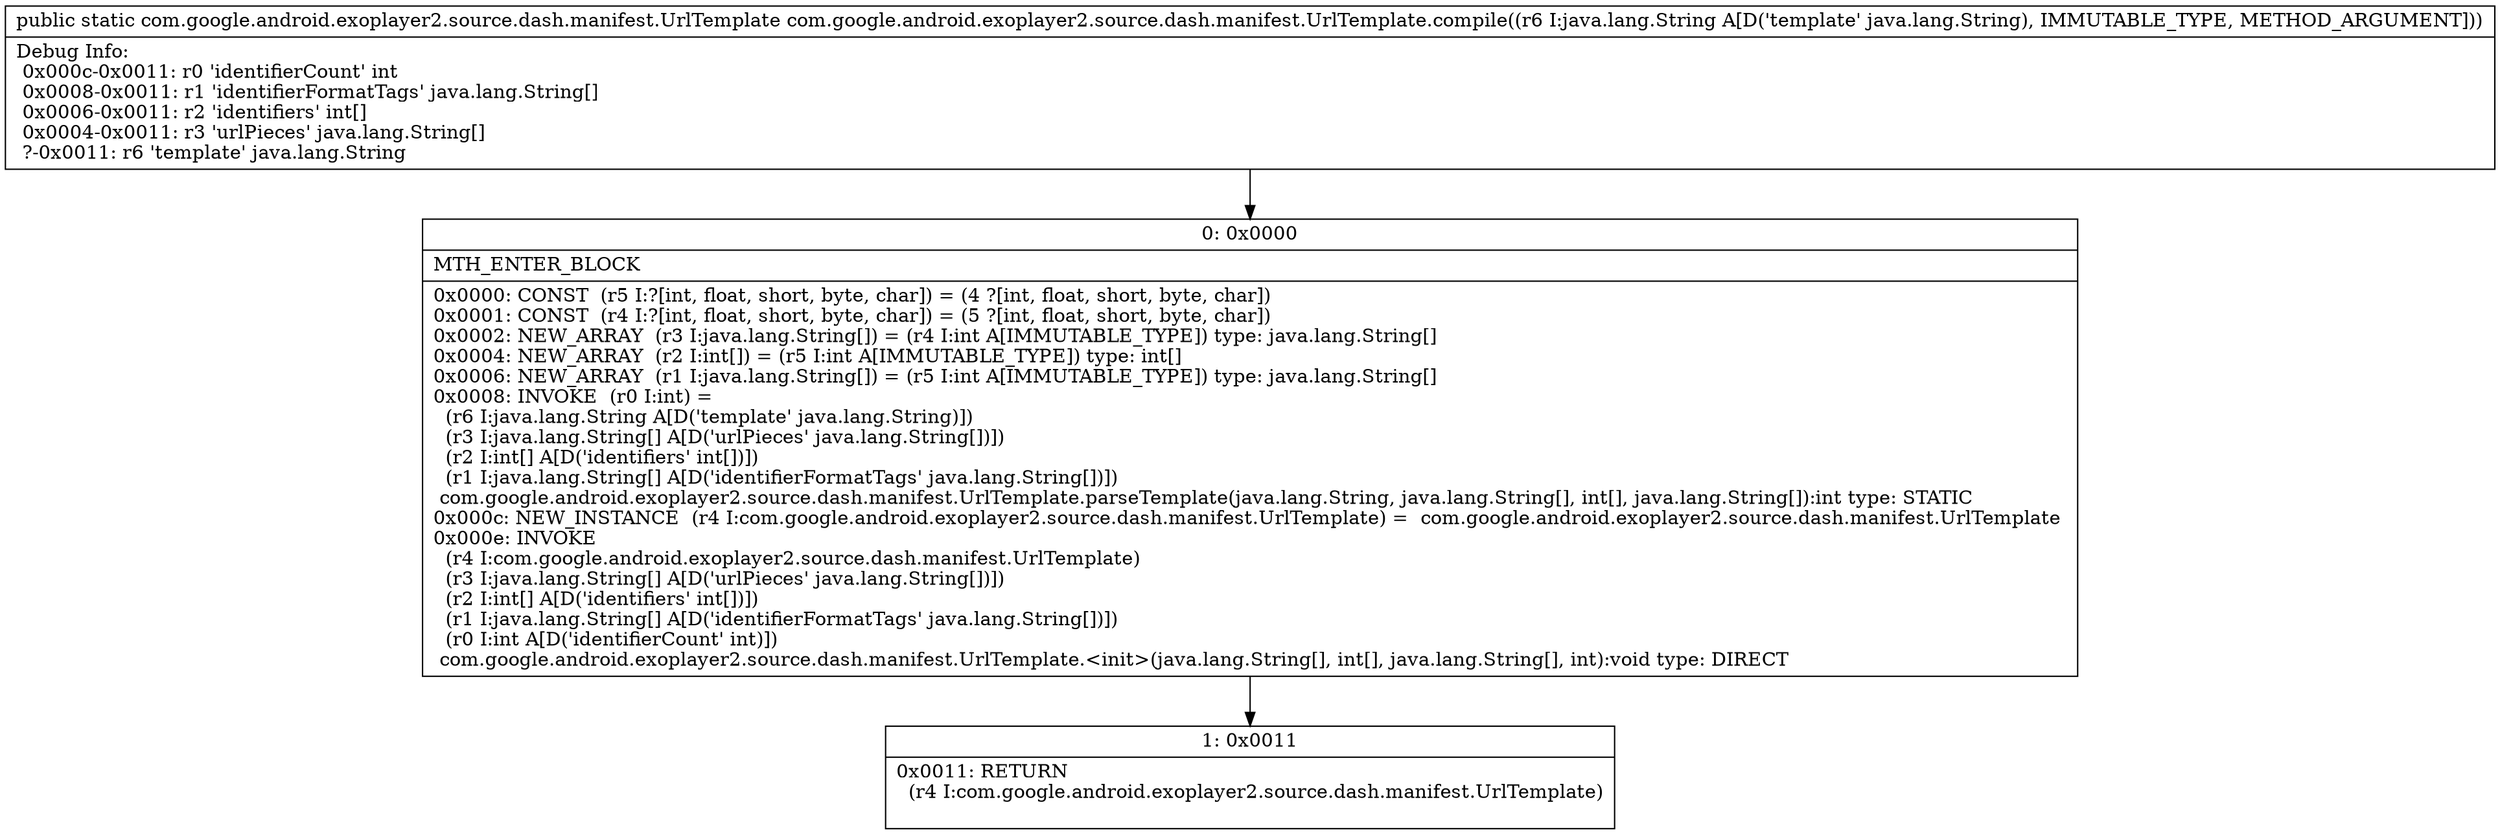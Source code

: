 digraph "CFG forcom.google.android.exoplayer2.source.dash.manifest.UrlTemplate.compile(Ljava\/lang\/String;)Lcom\/google\/android\/exoplayer2\/source\/dash\/manifest\/UrlTemplate;" {
Node_0 [shape=record,label="{0\:\ 0x0000|MTH_ENTER_BLOCK\l|0x0000: CONST  (r5 I:?[int, float, short, byte, char]) = (4 ?[int, float, short, byte, char]) \l0x0001: CONST  (r4 I:?[int, float, short, byte, char]) = (5 ?[int, float, short, byte, char]) \l0x0002: NEW_ARRAY  (r3 I:java.lang.String[]) = (r4 I:int A[IMMUTABLE_TYPE]) type: java.lang.String[] \l0x0004: NEW_ARRAY  (r2 I:int[]) = (r5 I:int A[IMMUTABLE_TYPE]) type: int[] \l0x0006: NEW_ARRAY  (r1 I:java.lang.String[]) = (r5 I:int A[IMMUTABLE_TYPE]) type: java.lang.String[] \l0x0008: INVOKE  (r0 I:int) = \l  (r6 I:java.lang.String A[D('template' java.lang.String)])\l  (r3 I:java.lang.String[] A[D('urlPieces' java.lang.String[])])\l  (r2 I:int[] A[D('identifiers' int[])])\l  (r1 I:java.lang.String[] A[D('identifierFormatTags' java.lang.String[])])\l com.google.android.exoplayer2.source.dash.manifest.UrlTemplate.parseTemplate(java.lang.String, java.lang.String[], int[], java.lang.String[]):int type: STATIC \l0x000c: NEW_INSTANCE  (r4 I:com.google.android.exoplayer2.source.dash.manifest.UrlTemplate) =  com.google.android.exoplayer2.source.dash.manifest.UrlTemplate \l0x000e: INVOKE  \l  (r4 I:com.google.android.exoplayer2.source.dash.manifest.UrlTemplate)\l  (r3 I:java.lang.String[] A[D('urlPieces' java.lang.String[])])\l  (r2 I:int[] A[D('identifiers' int[])])\l  (r1 I:java.lang.String[] A[D('identifierFormatTags' java.lang.String[])])\l  (r0 I:int A[D('identifierCount' int)])\l com.google.android.exoplayer2.source.dash.manifest.UrlTemplate.\<init\>(java.lang.String[], int[], java.lang.String[], int):void type: DIRECT \l}"];
Node_1 [shape=record,label="{1\:\ 0x0011|0x0011: RETURN  \l  (r4 I:com.google.android.exoplayer2.source.dash.manifest.UrlTemplate)\l \l}"];
MethodNode[shape=record,label="{public static com.google.android.exoplayer2.source.dash.manifest.UrlTemplate com.google.android.exoplayer2.source.dash.manifest.UrlTemplate.compile((r6 I:java.lang.String A[D('template' java.lang.String), IMMUTABLE_TYPE, METHOD_ARGUMENT]))  | Debug Info:\l  0x000c\-0x0011: r0 'identifierCount' int\l  0x0008\-0x0011: r1 'identifierFormatTags' java.lang.String[]\l  0x0006\-0x0011: r2 'identifiers' int[]\l  0x0004\-0x0011: r3 'urlPieces' java.lang.String[]\l  ?\-0x0011: r6 'template' java.lang.String\l}"];
MethodNode -> Node_0;
Node_0 -> Node_1;
}

